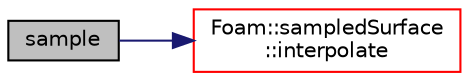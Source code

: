 digraph "sample"
{
  bgcolor="transparent";
  edge [fontname="Helvetica",fontsize="10",labelfontname="Helvetica",labelfontsize="10"];
  node [fontname="Helvetica",fontsize="10",shape=record];
  rankdir="LR";
  Node489 [label="sample",height=0.2,width=0.4,color="black", fillcolor="grey75", style="filled", fontcolor="black"];
  Node489 -> Node490 [color="midnightblue",fontsize="10",style="solid",fontname="Helvetica"];
  Node490 [label="Foam::sampledSurface\l::interpolate",height=0.2,width=0.4,color="red",URL="$a30653.html#acb5e25bbcf94f482a6b194cfbde024fb",tooltip="Interpolation requested for surface. "];
}

